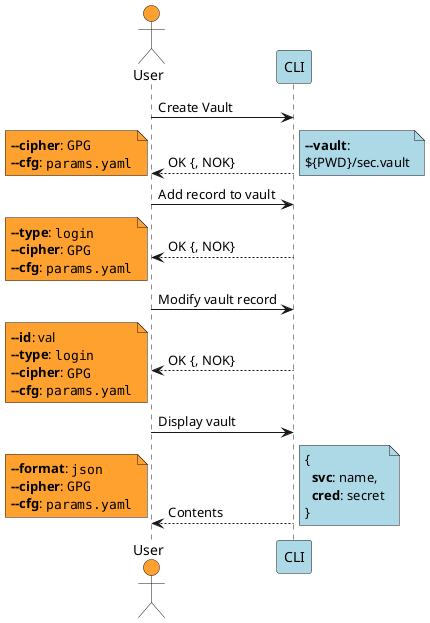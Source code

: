@startuml
' sec-vault usage wiki: https://github.com/siddharths2710/sec-vault/wiki/Design-Document

actor User #FFa12E
participant CLI #lightBlue

User -> CLI: Create Vault
CLI --> User: OK {, NOK}
note left #FFa12E:**--cipher**: ""GPG"" \n**--cfg**: ""params.yaml""
note right #lightBlue: **--vault**:\n${PWD}~/sec.vault

User -> CLI: Add record to vault
CLI --> User: OK {, NOK}
note left #FFa12E:**--type**: ""login""\n**--cipher**: ""GPG""\n**--cfg**: ""params.yaml""

User -> CLI: Modify vault record
CLI --> User: OK {, NOK}
note left #FFa12E:**--id**: val\n**--type**: ""login""\n**--cipher**: ""GPG""\n**--cfg**: ""params.yaml""

User -> CLI: Display vault
CLI --> User: Contents
note left #FFa12E:**--format**: ""json""\n**--cipher**: ""GPG""\n**--cfg**: ""params.yaml""
note right #lightBlue: {\n  **svc**: name,\n  **cred**: secret\n}
@enduml